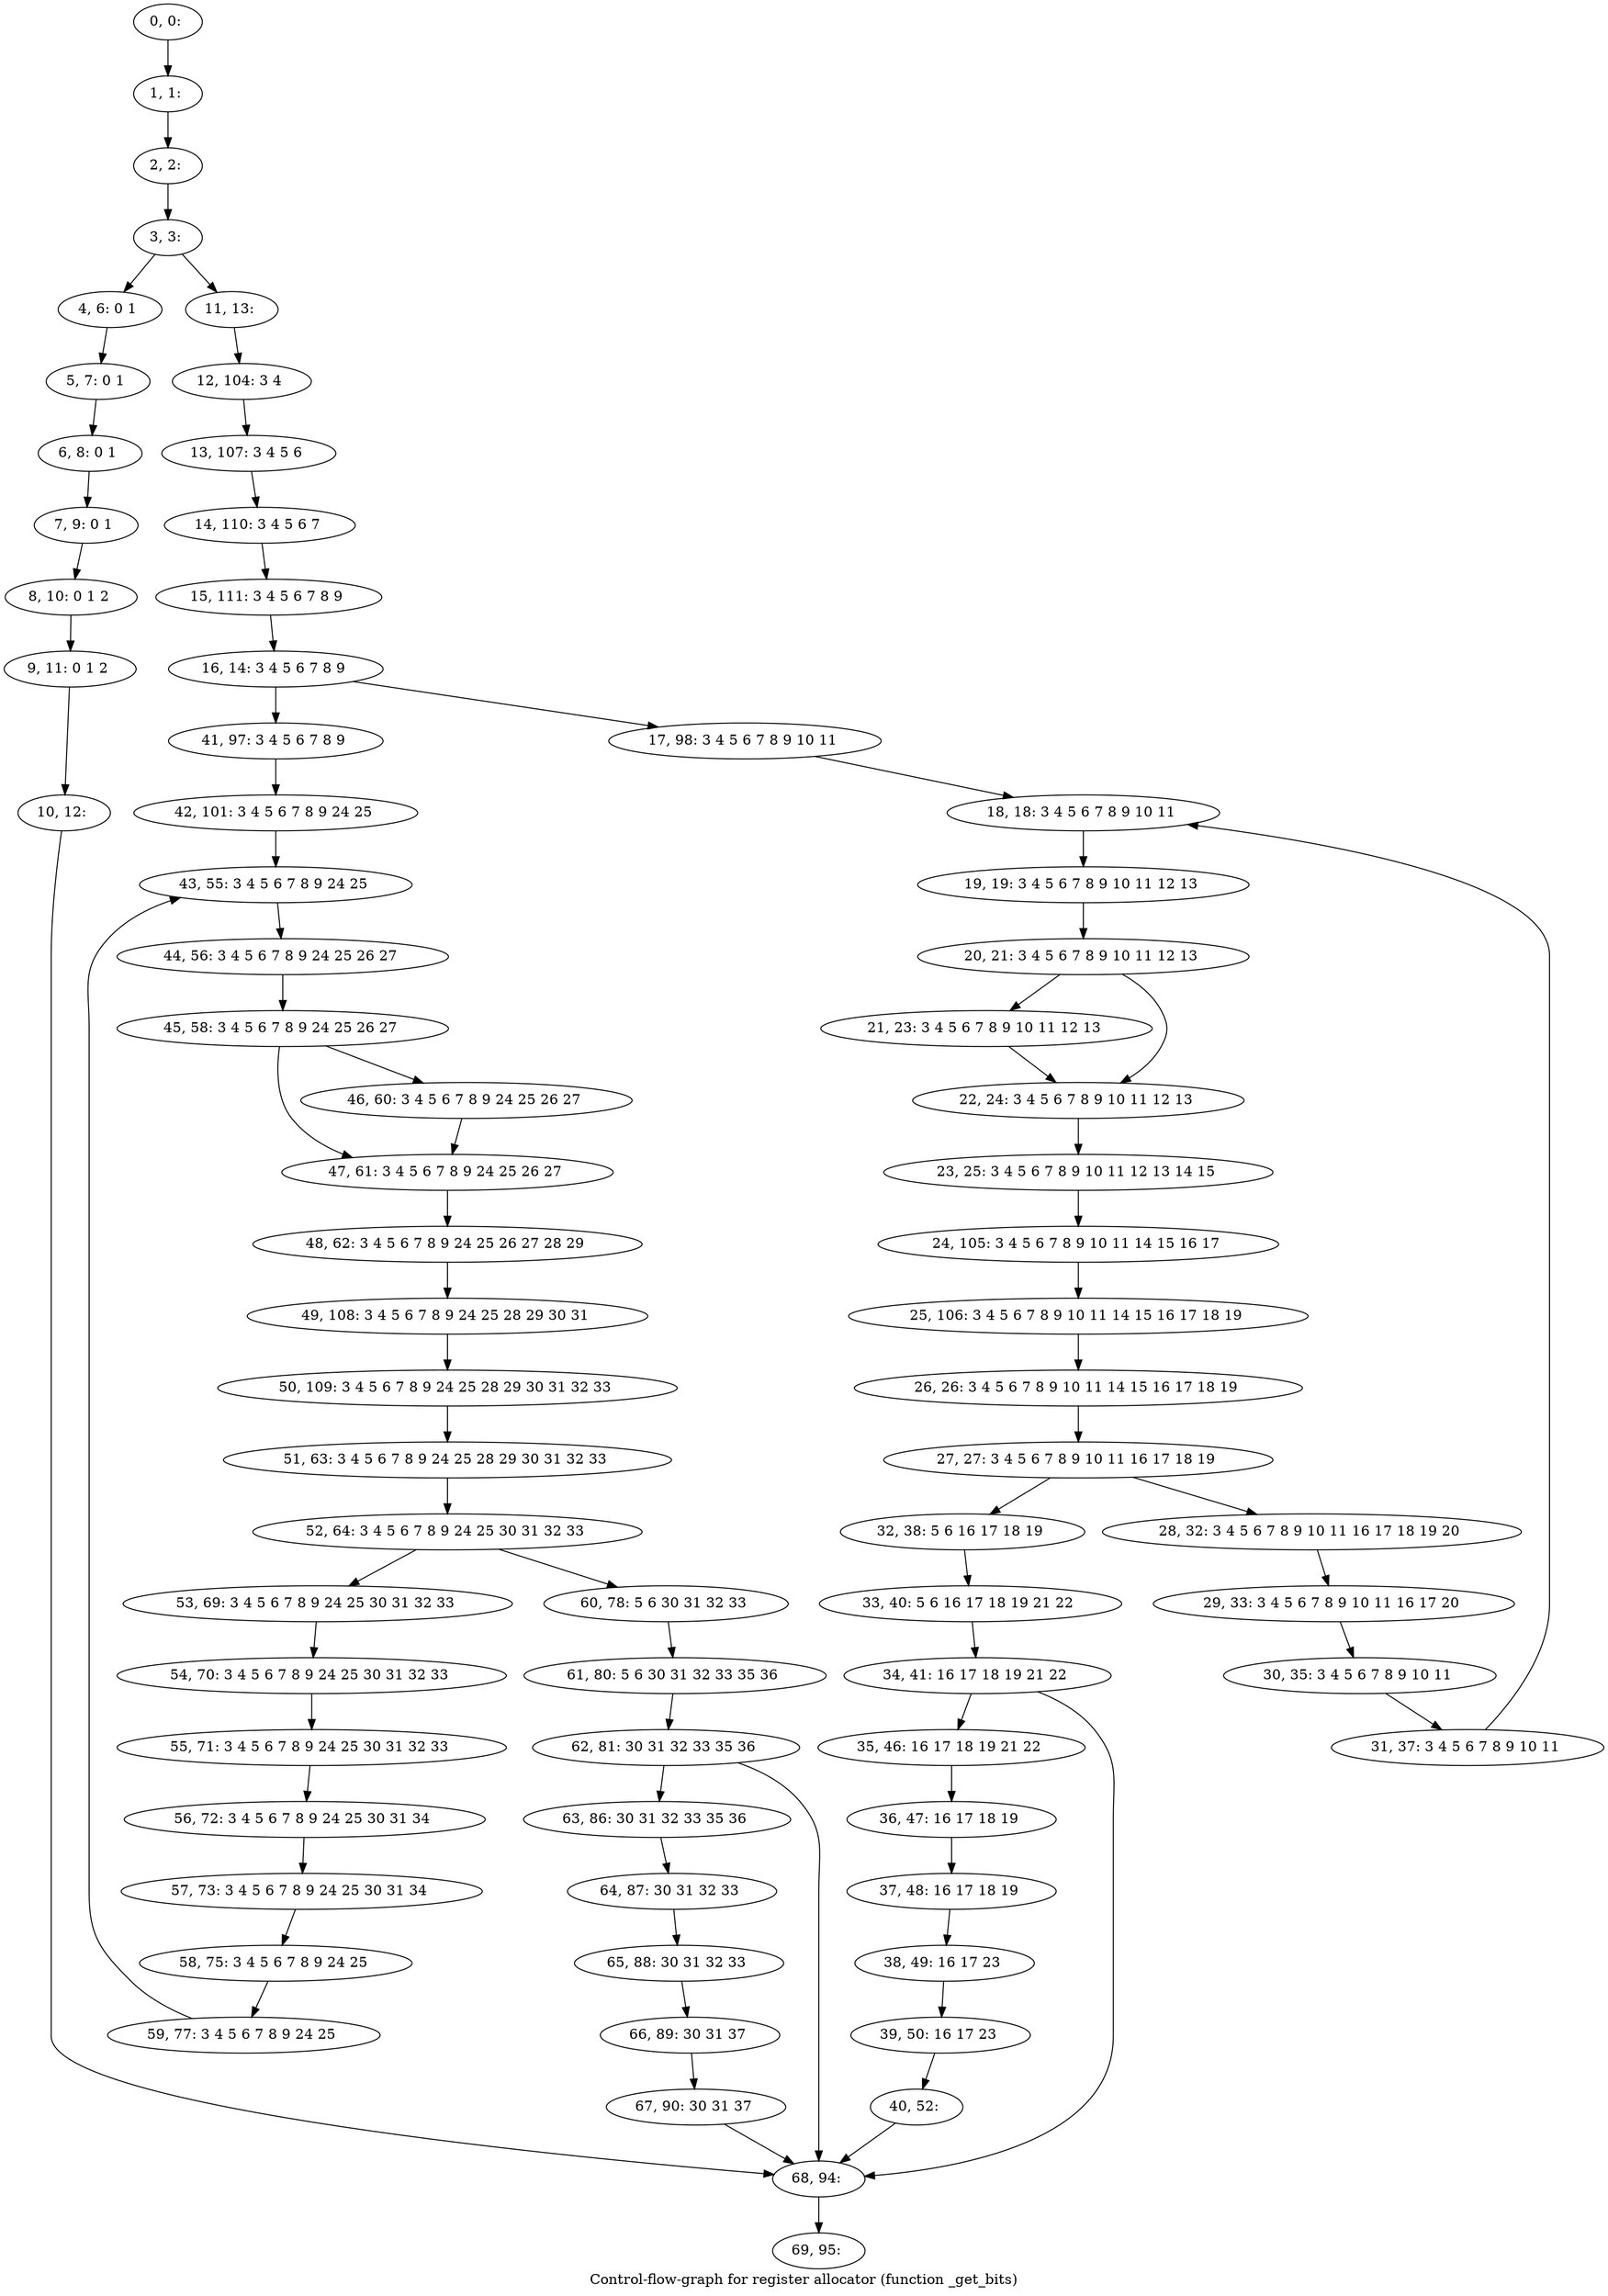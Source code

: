 digraph G {
graph [label="Control-flow-graph for register allocator (function _get_bits)"]
0[label="0, 0: "];
1[label="1, 1: "];
2[label="2, 2: "];
3[label="3, 3: "];
4[label="4, 6: 0 1 "];
5[label="5, 7: 0 1 "];
6[label="6, 8: 0 1 "];
7[label="7, 9: 0 1 "];
8[label="8, 10: 0 1 2 "];
9[label="9, 11: 0 1 2 "];
10[label="10, 12: "];
11[label="11, 13: "];
12[label="12, 104: 3 4 "];
13[label="13, 107: 3 4 5 6 "];
14[label="14, 110: 3 4 5 6 7 "];
15[label="15, 111: 3 4 5 6 7 8 9 "];
16[label="16, 14: 3 4 5 6 7 8 9 "];
17[label="17, 98: 3 4 5 6 7 8 9 10 11 "];
18[label="18, 18: 3 4 5 6 7 8 9 10 11 "];
19[label="19, 19: 3 4 5 6 7 8 9 10 11 12 13 "];
20[label="20, 21: 3 4 5 6 7 8 9 10 11 12 13 "];
21[label="21, 23: 3 4 5 6 7 8 9 10 11 12 13 "];
22[label="22, 24: 3 4 5 6 7 8 9 10 11 12 13 "];
23[label="23, 25: 3 4 5 6 7 8 9 10 11 12 13 14 15 "];
24[label="24, 105: 3 4 5 6 7 8 9 10 11 14 15 16 17 "];
25[label="25, 106: 3 4 5 6 7 8 9 10 11 14 15 16 17 18 19 "];
26[label="26, 26: 3 4 5 6 7 8 9 10 11 14 15 16 17 18 19 "];
27[label="27, 27: 3 4 5 6 7 8 9 10 11 16 17 18 19 "];
28[label="28, 32: 3 4 5 6 7 8 9 10 11 16 17 18 19 20 "];
29[label="29, 33: 3 4 5 6 7 8 9 10 11 16 17 20 "];
30[label="30, 35: 3 4 5 6 7 8 9 10 11 "];
31[label="31, 37: 3 4 5 6 7 8 9 10 11 "];
32[label="32, 38: 5 6 16 17 18 19 "];
33[label="33, 40: 5 6 16 17 18 19 21 22 "];
34[label="34, 41: 16 17 18 19 21 22 "];
35[label="35, 46: 16 17 18 19 21 22 "];
36[label="36, 47: 16 17 18 19 "];
37[label="37, 48: 16 17 18 19 "];
38[label="38, 49: 16 17 23 "];
39[label="39, 50: 16 17 23 "];
40[label="40, 52: "];
41[label="41, 97: 3 4 5 6 7 8 9 "];
42[label="42, 101: 3 4 5 6 7 8 9 24 25 "];
43[label="43, 55: 3 4 5 6 7 8 9 24 25 "];
44[label="44, 56: 3 4 5 6 7 8 9 24 25 26 27 "];
45[label="45, 58: 3 4 5 6 7 8 9 24 25 26 27 "];
46[label="46, 60: 3 4 5 6 7 8 9 24 25 26 27 "];
47[label="47, 61: 3 4 5 6 7 8 9 24 25 26 27 "];
48[label="48, 62: 3 4 5 6 7 8 9 24 25 26 27 28 29 "];
49[label="49, 108: 3 4 5 6 7 8 9 24 25 28 29 30 31 "];
50[label="50, 109: 3 4 5 6 7 8 9 24 25 28 29 30 31 32 33 "];
51[label="51, 63: 3 4 5 6 7 8 9 24 25 28 29 30 31 32 33 "];
52[label="52, 64: 3 4 5 6 7 8 9 24 25 30 31 32 33 "];
53[label="53, 69: 3 4 5 6 7 8 9 24 25 30 31 32 33 "];
54[label="54, 70: 3 4 5 6 7 8 9 24 25 30 31 32 33 "];
55[label="55, 71: 3 4 5 6 7 8 9 24 25 30 31 32 33 "];
56[label="56, 72: 3 4 5 6 7 8 9 24 25 30 31 34 "];
57[label="57, 73: 3 4 5 6 7 8 9 24 25 30 31 34 "];
58[label="58, 75: 3 4 5 6 7 8 9 24 25 "];
59[label="59, 77: 3 4 5 6 7 8 9 24 25 "];
60[label="60, 78: 5 6 30 31 32 33 "];
61[label="61, 80: 5 6 30 31 32 33 35 36 "];
62[label="62, 81: 30 31 32 33 35 36 "];
63[label="63, 86: 30 31 32 33 35 36 "];
64[label="64, 87: 30 31 32 33 "];
65[label="65, 88: 30 31 32 33 "];
66[label="66, 89: 30 31 37 "];
67[label="67, 90: 30 31 37 "];
68[label="68, 94: "];
69[label="69, 95: "];
0->1 ;
1->2 ;
2->3 ;
3->4 ;
3->11 ;
4->5 ;
5->6 ;
6->7 ;
7->8 ;
8->9 ;
9->10 ;
10->68 ;
11->12 ;
12->13 ;
13->14 ;
14->15 ;
15->16 ;
16->17 ;
16->41 ;
17->18 ;
18->19 ;
19->20 ;
20->21 ;
20->22 ;
21->22 ;
22->23 ;
23->24 ;
24->25 ;
25->26 ;
26->27 ;
27->28 ;
27->32 ;
28->29 ;
29->30 ;
30->31 ;
31->18 ;
32->33 ;
33->34 ;
34->35 ;
34->68 ;
35->36 ;
36->37 ;
37->38 ;
38->39 ;
39->40 ;
40->68 ;
41->42 ;
42->43 ;
43->44 ;
44->45 ;
45->46 ;
45->47 ;
46->47 ;
47->48 ;
48->49 ;
49->50 ;
50->51 ;
51->52 ;
52->53 ;
52->60 ;
53->54 ;
54->55 ;
55->56 ;
56->57 ;
57->58 ;
58->59 ;
59->43 ;
60->61 ;
61->62 ;
62->63 ;
62->68 ;
63->64 ;
64->65 ;
65->66 ;
66->67 ;
67->68 ;
68->69 ;
}
